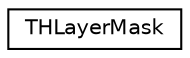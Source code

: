 digraph "Graphical Class Hierarchy"
{
 // LATEX_PDF_SIZE
  edge [fontname="Helvetica",fontsize="10",labelfontname="Helvetica",labelfontsize="10"];
  node [fontname="Helvetica",fontsize="10",shape=record];
  rankdir="LR";
  Node0 [label="THLayerMask",height=0.2,width=0.4,color="black", fillcolor="white", style="filled",URL="$classTHLayerMask.html",tooltip=" "];
}
